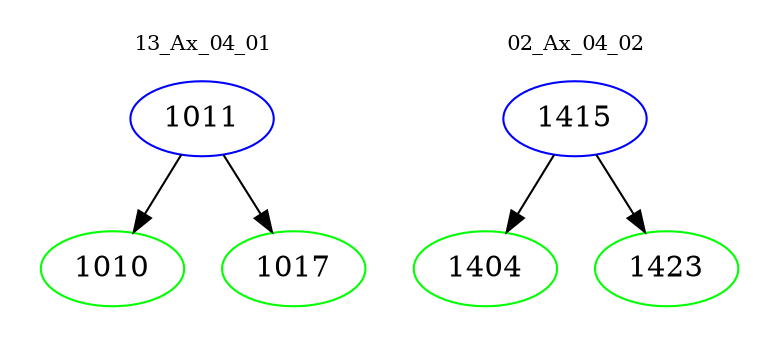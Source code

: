 digraph{
subgraph cluster_0 {
color = white
label = "13_Ax_04_01";
fontsize=10;
T0_1011 [label="1011", color="blue"]
T0_1011 -> T0_1010 [color="black"]
T0_1010 [label="1010", color="green"]
T0_1011 -> T0_1017 [color="black"]
T0_1017 [label="1017", color="green"]
}
subgraph cluster_1 {
color = white
label = "02_Ax_04_02";
fontsize=10;
T1_1415 [label="1415", color="blue"]
T1_1415 -> T1_1404 [color="black"]
T1_1404 [label="1404", color="green"]
T1_1415 -> T1_1423 [color="black"]
T1_1423 [label="1423", color="green"]
}
}
